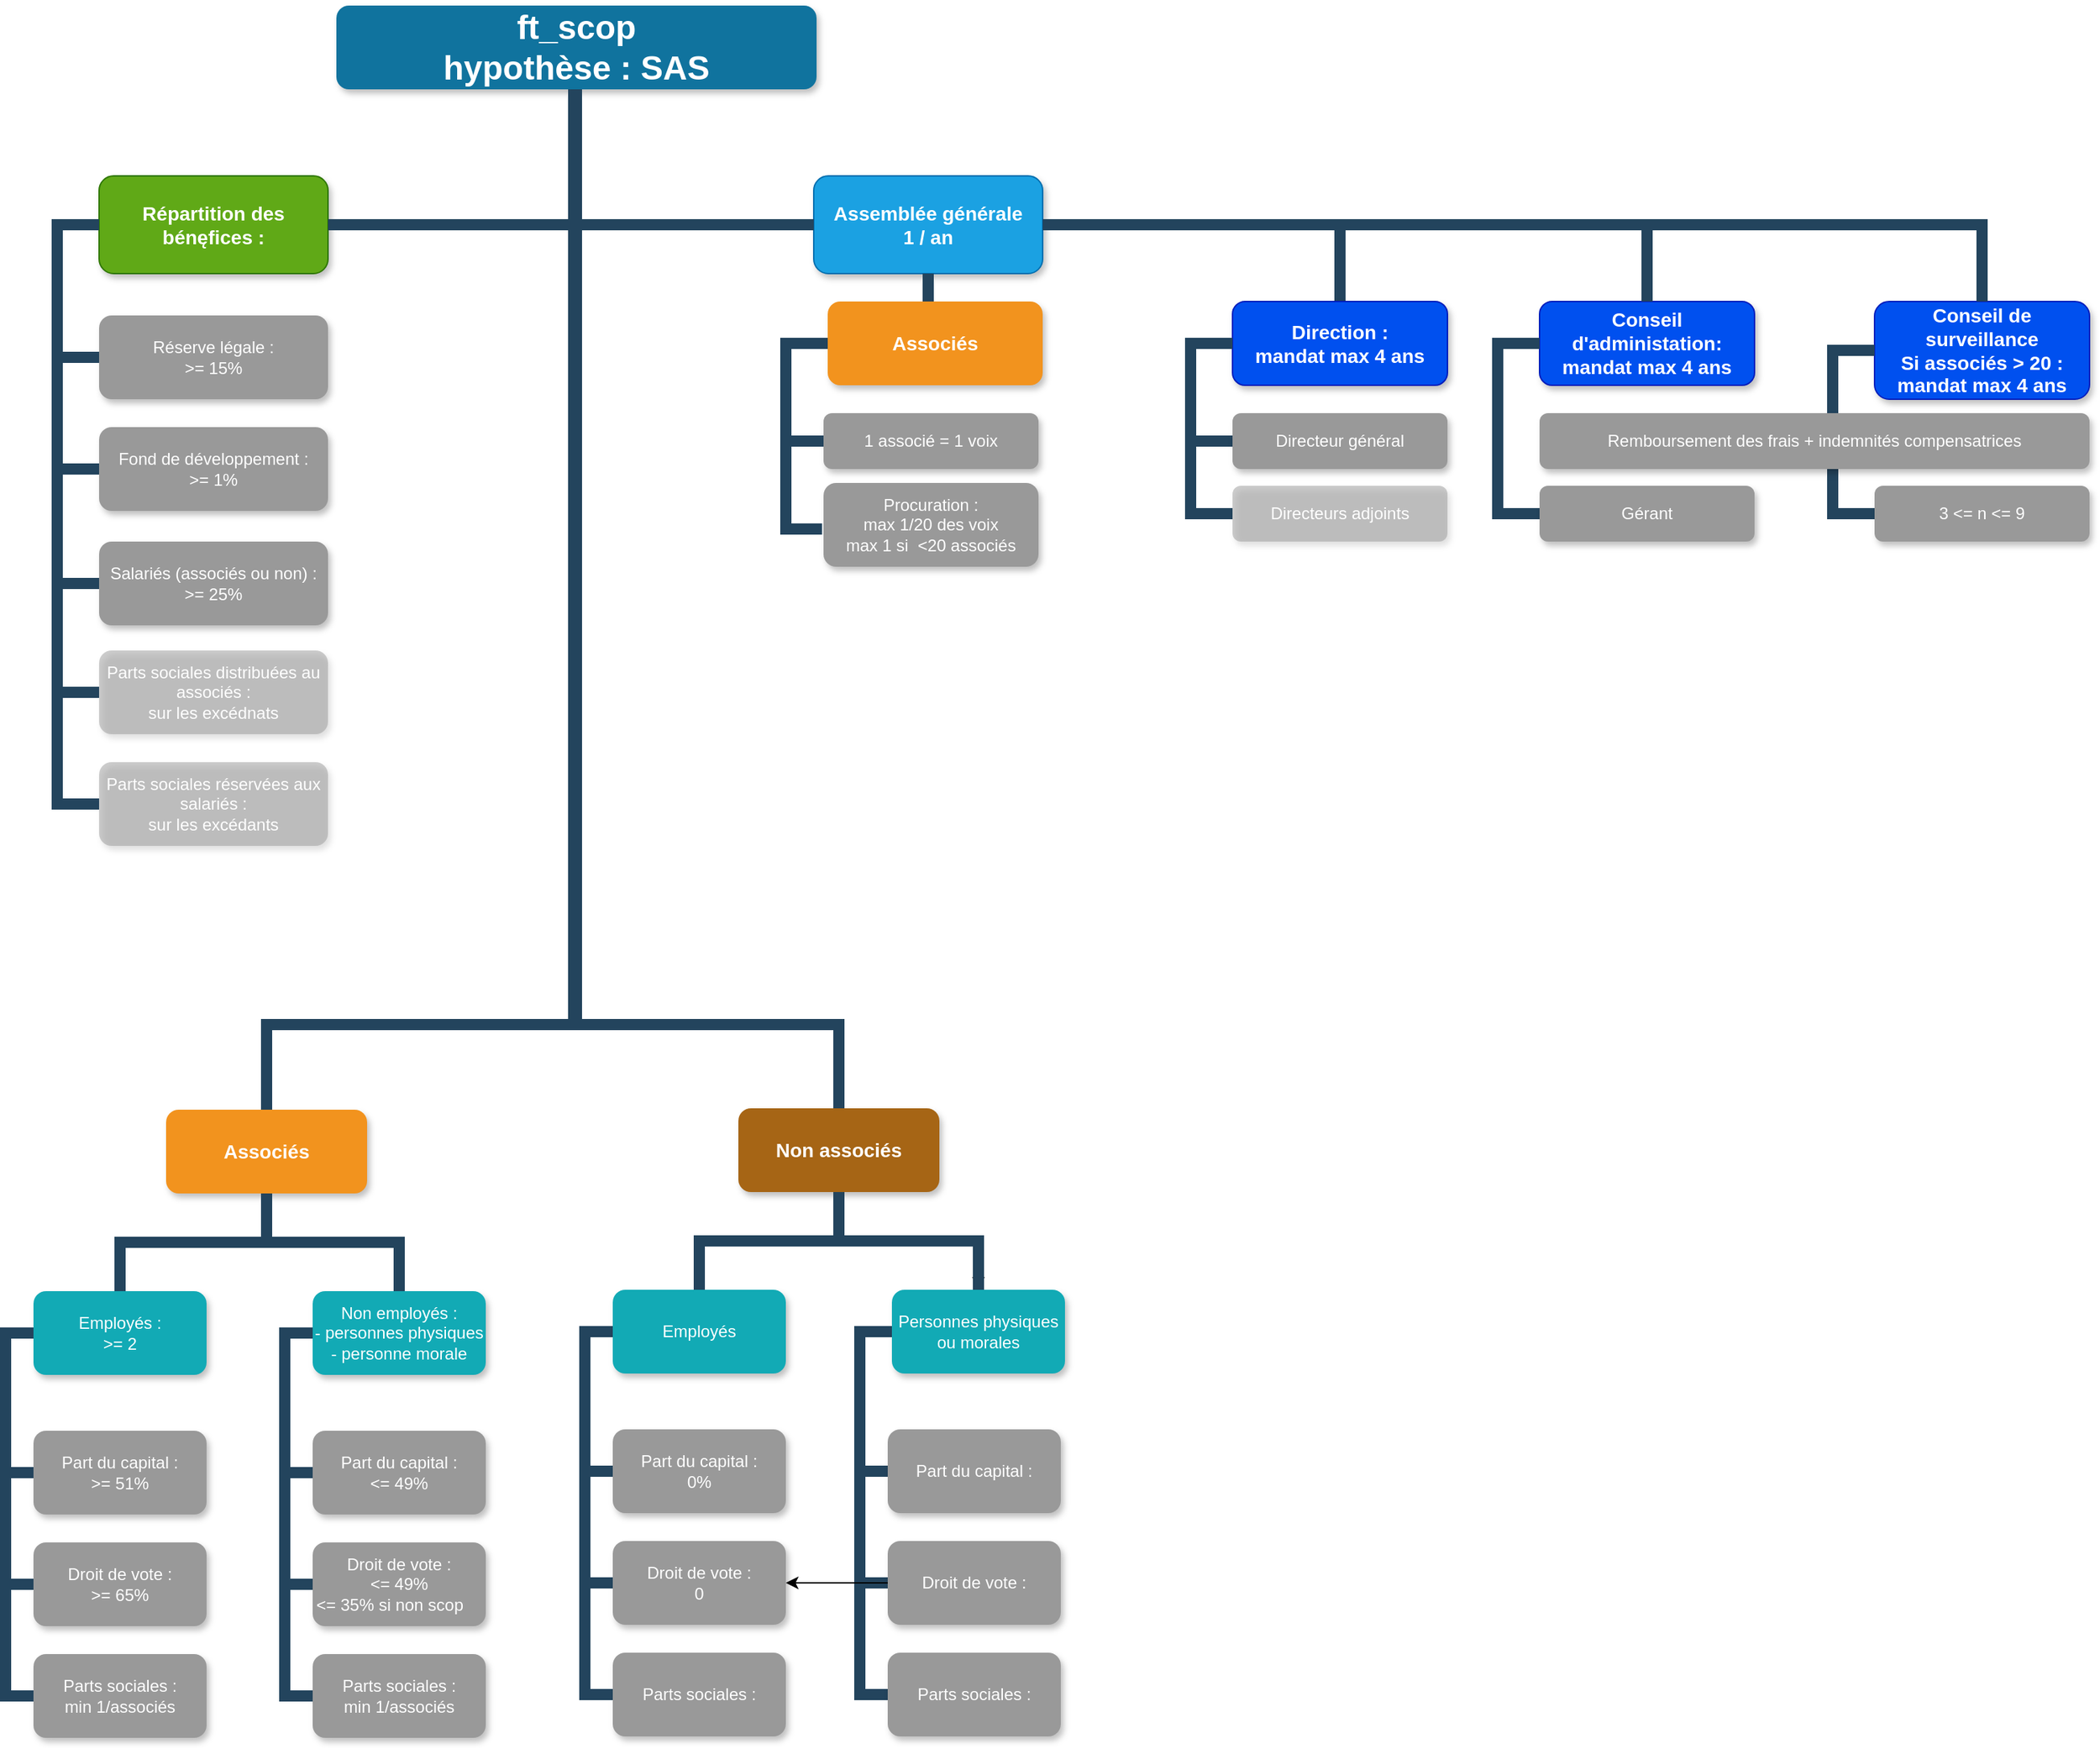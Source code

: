 <mxfile version="21.4.0" type="device">
  <diagram name="Page-1" id="64c3da0e-402f-94eb-ee01-a36477274f13">
    <mxGraphModel dx="1462" dy="1586" grid="1" gridSize="10" guides="1" tooltips="1" connect="1" arrows="1" fold="1" page="1" pageScale="1" pageWidth="1169" pageHeight="826" background="none" math="0" shadow="0">
      <root>
        <mxCell id="0" />
        <mxCell id="1" parent="0" />
        <mxCell id="2" value="ft_scop&#xa;hypothèse : SAS" style="whiteSpace=wrap;rounded=1;shadow=1;fillColor=#10739E;strokeColor=none;fontColor=#FFFFFF;fontStyle=1;fontSize=24" parent="1" vertex="1">
          <mxGeometry x="997" y="-730" width="344" height="60" as="geometry" />
        </mxCell>
        <mxCell id="3" value="Associés" style="whiteSpace=wrap;rounded=1;fillColor=#F2931E;strokeColor=none;shadow=1;fontColor=#FFFFFF;fontStyle=1;fontSize=14" parent="1" vertex="1">
          <mxGeometry x="875" y="61.0" width="144" height="60" as="geometry" />
        </mxCell>
        <mxCell id="eSms9qF7fdGtt_-0Qu-M-239" value="" style="edgeStyle=orthogonalEdgeStyle;rounded=0;orthogonalLoop=1;jettySize=auto;html=1;" edge="1" parent="1" source="4" target="44">
          <mxGeometry relative="1" as="geometry" />
        </mxCell>
        <mxCell id="4" value="Non associés" style="whiteSpace=wrap;rounded=1;fillColor=#A66515;strokeColor=none;shadow=1;fontColor=#FFFFFF;fontStyle=1;fontSize=14" parent="1" vertex="1">
          <mxGeometry x="1285" y="60.0" width="144" height="60" as="geometry" />
        </mxCell>
        <mxCell id="10" value="Employés :&#xa;&gt;= 2" style="whiteSpace=wrap;rounded=1;fillColor=#12AAB5;strokeColor=none;shadow=1;fontColor=#FFFFFF;" parent="1" vertex="1">
          <mxGeometry x="780" y="191.0" width="124" height="60" as="geometry" />
        </mxCell>
        <mxCell id="12" value="Non employés :&#xa;- personnes physiques&#xa;- personne morale" style="whiteSpace=wrap;rounded=1;fillColor=#12AAB5;strokeColor=none;shadow=1;fontColor=#FFFFFF;" parent="1" vertex="1">
          <mxGeometry x="980" y="191.0" width="124" height="60" as="geometry" />
        </mxCell>
        <mxCell id="23" value="Part du capital :&#xa;&gt;= 51%" style="whiteSpace=wrap;rounded=1;fillColor=#999999;strokeColor=none;shadow=1;fontColor=#FFFFFF;fontStyle=0" parent="1" vertex="1">
          <mxGeometry x="780" y="291.0" width="124" height="60" as="geometry" />
        </mxCell>
        <mxCell id="24" value="Droit de vote :&#xa;&gt;= 65%" style="whiteSpace=wrap;rounded=1;fillColor=#999999;strokeColor=none;shadow=1;fontColor=#FFFFFF;fontStyle=0" parent="1" vertex="1">
          <mxGeometry x="780.0" y="371.0" width="124" height="60" as="geometry" />
        </mxCell>
        <mxCell id="25" value="Parts sociales :&#xa;min 1/associés" style="whiteSpace=wrap;rounded=1;fillColor=#999999;strokeColor=none;shadow=1;fontColor=#FFFFFF;fontStyle=0" parent="1" vertex="1">
          <mxGeometry x="780" y="451.0" width="124" height="60" as="geometry" />
        </mxCell>
        <mxCell id="38" value="Part du capital :&#xa;&lt;= 49%" style="whiteSpace=wrap;rounded=1;fillColor=#999999;strokeColor=none;shadow=1;fontColor=#FFFFFF;fontStyle=0" parent="1" vertex="1">
          <mxGeometry x="980.0" y="291.0" width="124" height="60" as="geometry" />
        </mxCell>
        <mxCell id="39" value="Droit de vote :&#xa;&lt;= 49%&#xa;&lt;= 35% si non scop    " style="whiteSpace=wrap;rounded=1;fillColor=#999999;strokeColor=none;shadow=1;fontColor=#FFFFFF;fontStyle=0" parent="1" vertex="1">
          <mxGeometry x="980.0" y="371.0" width="124" height="60" as="geometry" />
        </mxCell>
        <mxCell id="40" value="Parts sociales :&#xa;min 1/associés" style="whiteSpace=wrap;rounded=1;fillColor=#999999;strokeColor=none;shadow=1;fontColor=#FFFFFF;fontStyle=0" parent="1" vertex="1">
          <mxGeometry x="980.0" y="451.0" width="124" height="60" as="geometry" />
        </mxCell>
        <mxCell id="43" value="Employés" style="whiteSpace=wrap;rounded=1;fillColor=#12AAB5;strokeColor=none;shadow=1;fontColor=#FFFFFF;" parent="1" vertex="1">
          <mxGeometry x="1195.0" y="190.0" width="124" height="60" as="geometry" />
        </mxCell>
        <mxCell id="44" value="Personnes physiques ou morales" style="whiteSpace=wrap;rounded=1;fillColor=#12AAB5;strokeColor=none;shadow=1;fontColor=#FFFFFF;" parent="1" vertex="1">
          <mxGeometry x="1395.0" y="190.0" width="124" height="60" as="geometry" />
        </mxCell>
        <mxCell id="45" value="Part du capital :&#xa;0%" style="whiteSpace=wrap;rounded=1;fillColor=#999999;strokeColor=none;shadow=1;fontColor=#FFFFFF;fontStyle=0" parent="1" vertex="1">
          <mxGeometry x="1195.0" y="290.0" width="124" height="60" as="geometry" />
        </mxCell>
        <mxCell id="46" value="Droit de vote :&#xa;0" style="whiteSpace=wrap;rounded=1;fillColor=#999999;strokeColor=none;shadow=1;fontColor=#FFFFFF;fontStyle=0" parent="1" vertex="1">
          <mxGeometry x="1195" y="370.0" width="124" height="60" as="geometry" />
        </mxCell>
        <mxCell id="47" value="Parts sociales :" style="whiteSpace=wrap;rounded=1;fillColor=#999999;strokeColor=none;shadow=1;fontColor=#FFFFFF;fontStyle=0" parent="1" vertex="1">
          <mxGeometry x="1195.0" y="450.0" width="124" height="60" as="geometry" />
        </mxCell>
        <mxCell id="103" value="" style="edgeStyle=elbowEdgeStyle;elbow=vertical;rounded=0;fontColor=#000000;endArrow=none;endFill=0;strokeWidth=8;strokeColor=#23445D;" parent="1" source="3" target="10" edge="1">
          <mxGeometry width="100" height="100" relative="1" as="geometry">
            <mxPoint x="735" y="181" as="sourcePoint" />
            <mxPoint x="835" y="81" as="targetPoint" />
          </mxGeometry>
        </mxCell>
        <mxCell id="104" value="" style="edgeStyle=elbowEdgeStyle;elbow=vertical;rounded=0;fontColor=#000000;endArrow=none;endFill=0;strokeWidth=8;strokeColor=#23445D;" parent="1" source="3" target="12" edge="1">
          <mxGeometry width="100" height="100" relative="1" as="geometry">
            <mxPoint x="1075" y="181" as="sourcePoint" />
            <mxPoint x="1175" y="81" as="targetPoint" />
          </mxGeometry>
        </mxCell>
        <mxCell id="105" value="" style="edgeStyle=elbowEdgeStyle;elbow=horizontal;rounded=0;fontColor=#000000;endArrow=none;endFill=0;strokeWidth=8;strokeColor=#23445D;" parent="1" source="10" target="23" edge="1">
          <mxGeometry width="100" height="100" relative="1" as="geometry">
            <mxPoint x="720" y="371" as="sourcePoint" />
            <mxPoint x="820" y="271" as="targetPoint" />
            <Array as="points">
              <mxPoint x="760" y="271" />
            </Array>
          </mxGeometry>
        </mxCell>
        <mxCell id="106" value="" style="edgeStyle=elbowEdgeStyle;elbow=horizontal;rounded=0;fontColor=#000000;endArrow=none;endFill=0;strokeWidth=8;strokeColor=#23445D;" parent="1" source="10" target="24" edge="1">
          <mxGeometry width="100" height="100" relative="1" as="geometry">
            <mxPoint x="790" y="231" as="sourcePoint" />
            <mxPoint x="790" y="331" as="targetPoint" />
            <Array as="points">
              <mxPoint x="760" y="291" />
            </Array>
          </mxGeometry>
        </mxCell>
        <mxCell id="110" value="" style="edgeStyle=elbowEdgeStyle;elbow=horizontal;rounded=0;fontColor=#000000;endArrow=none;endFill=0;strokeWidth=8;strokeColor=#23445D;" parent="1" source="10" target="25" edge="1">
          <mxGeometry width="100" height="100" relative="1" as="geometry">
            <mxPoint x="820" y="261" as="sourcePoint" />
            <mxPoint x="820" y="361" as="targetPoint" />
            <Array as="points">
              <mxPoint x="760" y="321" />
            </Array>
          </mxGeometry>
        </mxCell>
        <mxCell id="111" value="" style="edgeStyle=elbowEdgeStyle;elbow=horizontal;rounded=0;fontColor=#000000;endArrow=none;endFill=0;strokeWidth=8;strokeColor=#23445D;" parent="1" target="38" edge="1">
          <mxGeometry width="100" height="100" relative="1" as="geometry">
            <mxPoint x="970" y="221.0" as="sourcePoint" />
            <mxPoint x="970" y="321.0" as="targetPoint" />
            <Array as="points">
              <mxPoint x="960" y="271" />
            </Array>
          </mxGeometry>
        </mxCell>
        <mxCell id="112" value="" style="edgeStyle=elbowEdgeStyle;elbow=horizontal;rounded=0;fontColor=#000000;endArrow=none;endFill=0;strokeWidth=8;strokeColor=#23445D;" parent="1" source="12" target="39" edge="1">
          <mxGeometry width="100" height="100" relative="1" as="geometry">
            <mxPoint x="970" y="221.0" as="sourcePoint" />
            <mxPoint x="970" y="401.0" as="targetPoint" />
            <Array as="points">
              <mxPoint x="960" y="311" />
            </Array>
          </mxGeometry>
        </mxCell>
        <mxCell id="115" value="" style="edgeStyle=elbowEdgeStyle;elbow=horizontal;rounded=0;fontColor=#000000;endArrow=none;endFill=0;strokeWidth=8;strokeColor=#23445D;" parent="1" source="12" target="40" edge="1">
          <mxGeometry width="100" height="100" relative="1" as="geometry">
            <mxPoint x="970" y="221.0" as="sourcePoint" />
            <mxPoint x="970" y="481.0" as="targetPoint" />
            <Array as="points">
              <mxPoint x="960" y="351" />
            </Array>
          </mxGeometry>
        </mxCell>
        <mxCell id="116" value="" style="edgeStyle=elbowEdgeStyle;elbow=vertical;rounded=0;fontColor=#000000;endArrow=none;endFill=0;strokeWidth=8;strokeColor=#23445D;" parent="1" source="4" target="43" edge="1">
          <mxGeometry width="100" height="100" relative="1" as="geometry">
            <mxPoint x="995" y="130.0" as="sourcePoint" />
            <mxPoint x="895" y="200" as="targetPoint" />
          </mxGeometry>
        </mxCell>
        <mxCell id="117" value="" style="edgeStyle=elbowEdgeStyle;elbow=vertical;rounded=0;fontColor=#000000;endArrow=none;endFill=0;strokeWidth=8;strokeColor=#23445D;" parent="1" source="4" target="44" edge="1">
          <mxGeometry width="100" height="100" relative="1" as="geometry">
            <mxPoint x="995" y="130.0" as="sourcePoint" />
            <mxPoint x="1095" y="200" as="targetPoint" />
          </mxGeometry>
        </mxCell>
        <mxCell id="118" value="" style="edgeStyle=elbowEdgeStyle;elbow=horizontal;rounded=0;fontColor=#000000;endArrow=none;endFill=0;strokeWidth=8;strokeColor=#23445D;" parent="1" source="43" target="45" edge="1">
          <mxGeometry width="100" height="100" relative="1" as="geometry">
            <mxPoint x="1175" y="220.0" as="sourcePoint" />
            <mxPoint x="1185.0" y="320" as="targetPoint" />
            <Array as="points">
              <mxPoint x="1175" y="270" />
            </Array>
          </mxGeometry>
        </mxCell>
        <mxCell id="119" value="" style="edgeStyle=elbowEdgeStyle;elbow=horizontal;rounded=0;fontColor=#000000;endArrow=none;endFill=0;strokeWidth=8;strokeColor=#23445D;" parent="1" source="43" target="46" edge="1">
          <mxGeometry width="100" height="100" relative="1" as="geometry">
            <mxPoint x="1185" y="220" as="sourcePoint" />
            <mxPoint x="1185.0" y="400" as="targetPoint" />
            <Array as="points">
              <mxPoint x="1175" y="310" />
            </Array>
          </mxGeometry>
        </mxCell>
        <mxCell id="122" value="" style="edgeStyle=elbowEdgeStyle;elbow=horizontal;rounded=0;fontColor=#000000;endArrow=none;endFill=0;strokeWidth=8;strokeColor=#23445D;" parent="1" source="43" target="47" edge="1">
          <mxGeometry width="100" height="100" relative="1" as="geometry">
            <mxPoint x="1185" y="220" as="sourcePoint" />
            <mxPoint x="1185.0" y="480" as="targetPoint" />
            <Array as="points">
              <mxPoint x="1175" y="360" />
            </Array>
          </mxGeometry>
        </mxCell>
        <mxCell id="123" value="" style="edgeStyle=elbowEdgeStyle;elbow=horizontal;rounded=0;fontColor=#000000;endArrow=none;endFill=0;strokeWidth=8;strokeColor=#23445D;entryX=0;entryY=0.5;entryDx=0;entryDy=0;" parent="1" source="44" target="eSms9qF7fdGtt_-0Qu-M-241" edge="1">
          <mxGeometry width="100" height="100" relative="1" as="geometry">
            <mxPoint x="1365" y="220.0" as="sourcePoint" />
            <mxPoint x="1402" y="320" as="targetPoint" />
            <Array as="points">
              <mxPoint x="1372" y="270" />
            </Array>
          </mxGeometry>
        </mxCell>
        <mxCell id="124" value="" style="edgeStyle=elbowEdgeStyle;elbow=horizontal;rounded=0;fontColor=#000000;endArrow=none;endFill=0;strokeWidth=8;strokeColor=#23445D;entryX=0;entryY=0.5;entryDx=0;entryDy=0;" parent="1" source="44" target="eSms9qF7fdGtt_-0Qu-M-242" edge="1">
          <mxGeometry width="100" height="100" relative="1" as="geometry">
            <mxPoint x="1375" y="220" as="sourcePoint" />
            <mxPoint x="1395.0" y="400" as="targetPoint" />
            <Array as="points">
              <mxPoint x="1372" y="310" />
            </Array>
          </mxGeometry>
        </mxCell>
        <mxCell id="127" value="" style="edgeStyle=elbowEdgeStyle;elbow=horizontal;rounded=0;fontColor=#000000;endArrow=none;endFill=0;strokeWidth=8;strokeColor=#23445D;exitX=0;exitY=0.5;exitDx=0;exitDy=0;entryX=0;entryY=0.5;entryDx=0;entryDy=0;" parent="1" source="44" target="eSms9qF7fdGtt_-0Qu-M-243" edge="1">
          <mxGeometry width="100" height="100" relative="1" as="geometry">
            <mxPoint x="1362.0" y="220.0" as="sourcePoint" />
            <mxPoint x="1412" y="440" as="targetPoint" />
            <Array as="points">
              <mxPoint x="1372" y="350" />
            </Array>
          </mxGeometry>
        </mxCell>
        <mxCell id="229" value="" style="edgeStyle=elbowEdgeStyle;elbow=vertical;rounded=0;fontColor=#000000;endArrow=none;endFill=0;strokeWidth=8;strokeColor=#23445D;" parent="1" source="2" target="3" edge="1">
          <mxGeometry width="100" height="100" relative="1" as="geometry">
            <mxPoint x="727" y="140" as="sourcePoint" />
            <mxPoint x="827" y="40" as="targetPoint" />
            <Array as="points">
              <mxPoint x="1167" />
              <mxPoint x="807" y="120" />
            </Array>
          </mxGeometry>
        </mxCell>
        <mxCell id="eSms9qF7fdGtt_-0Qu-M-240" value="" style="edgeStyle=elbowEdgeStyle;elbow=vertical;rounded=0;fontColor=#000000;endArrow=none;endFill=0;strokeWidth=8;strokeColor=#23445D;exitX=0.5;exitY=0;exitDx=0;exitDy=0;entryX=0.5;entryY=1;entryDx=0;entryDy=0;" edge="1" parent="1" source="4" target="2">
          <mxGeometry width="100" height="100" relative="1" as="geometry">
            <mxPoint x="797" y="240" as="sourcePoint" />
            <mxPoint x="897" y="310" as="targetPoint" />
            <Array as="points">
              <mxPoint x="1267" />
            </Array>
          </mxGeometry>
        </mxCell>
        <mxCell id="eSms9qF7fdGtt_-0Qu-M-241" value="Part du capital :" style="whiteSpace=wrap;rounded=1;fillColor=#999999;strokeColor=none;shadow=1;fontColor=#FFFFFF;fontStyle=0" vertex="1" parent="1">
          <mxGeometry x="1392.0" y="290.0" width="124" height="60" as="geometry" />
        </mxCell>
        <mxCell id="eSms9qF7fdGtt_-0Qu-M-244" value="" style="edgeStyle=orthogonalEdgeStyle;rounded=0;orthogonalLoop=1;jettySize=auto;html=1;" edge="1" parent="1" source="eSms9qF7fdGtt_-0Qu-M-242" target="46">
          <mxGeometry relative="1" as="geometry" />
        </mxCell>
        <mxCell id="eSms9qF7fdGtt_-0Qu-M-242" value="Droit de vote :" style="whiteSpace=wrap;rounded=1;fillColor=#999999;strokeColor=none;shadow=1;fontColor=#FFFFFF;fontStyle=0" vertex="1" parent="1">
          <mxGeometry x="1392" y="370.0" width="124" height="60" as="geometry" />
        </mxCell>
        <mxCell id="eSms9qF7fdGtt_-0Qu-M-243" value="Parts sociales :" style="whiteSpace=wrap;rounded=1;fillColor=#999999;strokeColor=none;shadow=1;fontColor=#FFFFFF;fontStyle=0" vertex="1" parent="1">
          <mxGeometry x="1392.0" y="450.0" width="124" height="60" as="geometry" />
        </mxCell>
        <mxCell id="eSms9qF7fdGtt_-0Qu-M-247" value="Assemblée générale&#xa;1 / an" style="whiteSpace=wrap;rounded=1;fillColor=#1ba1e2;strokeColor=#006EAF;shadow=1;fontColor=#ffffff;fontStyle=1;fontSize=14" vertex="1" parent="1">
          <mxGeometry x="1339" y="-608" width="164" height="70" as="geometry" />
        </mxCell>
        <mxCell id="eSms9qF7fdGtt_-0Qu-M-272" value="" style="edgeStyle=elbowEdgeStyle;elbow=vertical;rounded=0;fontColor=#000000;endArrow=none;endFill=0;strokeWidth=8;strokeColor=#23445D;entryX=0;entryY=0.5;entryDx=0;entryDy=0;exitX=0.5;exitY=1;exitDx=0;exitDy=0;" edge="1" parent="1" source="2" target="eSms9qF7fdGtt_-0Qu-M-247">
          <mxGeometry width="100" height="100" relative="1" as="geometry">
            <mxPoint x="647" y="100" as="sourcePoint" />
            <mxPoint x="2277" y="180" as="targetPoint" />
            <Array as="points">
              <mxPoint x="1270" y="-573" />
              <mxPoint x="1257" y="-500" />
            </Array>
          </mxGeometry>
        </mxCell>
        <mxCell id="eSms9qF7fdGtt_-0Qu-M-273" value="" style="edgeStyle=elbowEdgeStyle;elbow=vertical;rounded=0;fontColor=#000000;endArrow=none;endFill=0;strokeWidth=8;strokeColor=#23445D;entryX=0.5;entryY=0;entryDx=0;entryDy=0;exitX=0.5;exitY=1;exitDx=0;exitDy=0;" edge="1" parent="1" source="eSms9qF7fdGtt_-0Qu-M-247" target="eSms9qF7fdGtt_-0Qu-M-275">
          <mxGeometry width="100" height="100" relative="1" as="geometry">
            <mxPoint x="1399" y="-528" as="sourcePoint" />
            <mxPoint x="1379" y="-428.0" as="targetPoint" />
            <Array as="points">
              <mxPoint x="1349" y="-508" />
              <mxPoint x="1309" y="-508" />
              <mxPoint x="1339" y="-448" />
            </Array>
          </mxGeometry>
        </mxCell>
        <mxCell id="eSms9qF7fdGtt_-0Qu-M-275" value="Associés" style="whiteSpace=wrap;rounded=1;fillColor=#F2931E;strokeColor=none;shadow=1;fontColor=#FFFFFF;fontStyle=1;fontSize=14" vertex="1" parent="1">
          <mxGeometry x="1349" y="-518" width="154" height="60" as="geometry" />
        </mxCell>
        <mxCell id="eSms9qF7fdGtt_-0Qu-M-276" value="1 associé = 1 voix" style="whiteSpace=wrap;rounded=1;fillColor=#999999;strokeColor=none;shadow=1;fontColor=#FFFFFF;fontStyle=0" vertex="1" parent="1">
          <mxGeometry x="1346" y="-438" width="154" height="40" as="geometry" />
        </mxCell>
        <mxCell id="eSms9qF7fdGtt_-0Qu-M-277" value="" style="edgeStyle=elbowEdgeStyle;elbow=vertical;rounded=0;fontColor=#000000;endArrow=none;endFill=0;strokeWidth=8;strokeColor=#23445D;entryX=0;entryY=0.5;entryDx=0;entryDy=0;exitX=0;exitY=0.5;exitDx=0;exitDy=0;" edge="1" parent="1" source="eSms9qF7fdGtt_-0Qu-M-275" target="eSms9qF7fdGtt_-0Qu-M-276">
          <mxGeometry width="100" height="100" relative="1" as="geometry">
            <mxPoint x="1324" y="-528" as="sourcePoint" />
            <mxPoint x="1359" y="-458" as="targetPoint" />
            <Array as="points">
              <mxPoint x="1319" y="-468" />
              <mxPoint x="1299" y="-458" />
              <mxPoint x="1389" y="-418" />
            </Array>
          </mxGeometry>
        </mxCell>
        <mxCell id="eSms9qF7fdGtt_-0Qu-M-278" value="Procuration :&#xa;max 1/20 des voix&#xa;max 1 si  &lt;20 associés" style="whiteSpace=wrap;rounded=1;fillColor=#999999;strokeColor=none;shadow=1;fontColor=#FFFFFF;fontStyle=0" vertex="1" parent="1">
          <mxGeometry x="1346" y="-388" width="154" height="60" as="geometry" />
        </mxCell>
        <mxCell id="eSms9qF7fdGtt_-0Qu-M-279" value="" style="edgeStyle=elbowEdgeStyle;elbow=vertical;rounded=0;fontColor=#000000;endArrow=none;endFill=0;strokeWidth=8;strokeColor=#23445D;entryX=-0.007;entryY=0.55;entryDx=0;entryDy=0;exitX=0;exitY=0.5;exitDx=0;exitDy=0;entryPerimeter=0;" edge="1" parent="1" source="eSms9qF7fdGtt_-0Qu-M-275" target="eSms9qF7fdGtt_-0Qu-M-278">
          <mxGeometry width="100" height="100" relative="1" as="geometry">
            <mxPoint x="1394" y="-448" as="sourcePoint" />
            <mxPoint x="1419" y="-408" as="targetPoint" />
            <Array as="points">
              <mxPoint x="1319" y="-458" />
              <mxPoint x="1299" y="-448" />
              <mxPoint x="1279" y="-408" />
              <mxPoint x="1419" y="-355" />
            </Array>
          </mxGeometry>
        </mxCell>
        <mxCell id="eSms9qF7fdGtt_-0Qu-M-282" value="" style="edgeStyle=elbowEdgeStyle;elbow=vertical;rounded=0;fontColor=#000000;endArrow=none;endFill=0;strokeWidth=8;strokeColor=#23445D;entryX=1;entryY=0.5;entryDx=0;entryDy=0;exitX=0.5;exitY=0;exitDx=0;exitDy=0;" edge="1" parent="1" source="eSms9qF7fdGtt_-0Qu-M-283" target="eSms9qF7fdGtt_-0Qu-M-247">
          <mxGeometry width="100" height="100" relative="1" as="geometry">
            <mxPoint x="1609" y="-518" as="sourcePoint" />
            <mxPoint x="1349" y="-563" as="targetPoint" />
            <Array as="points">
              <mxPoint x="1609" y="-573" />
              <mxPoint x="1559" y="-573" />
              <mxPoint x="1269" y="-528" />
            </Array>
          </mxGeometry>
        </mxCell>
        <mxCell id="eSms9qF7fdGtt_-0Qu-M-283" value="Direction :&#xa;mandat max 4 ans" style="whiteSpace=wrap;rounded=1;fillColor=#0050ef;strokeColor=#001DBC;shadow=1;fontColor=#ffffff;fontStyle=1;fontSize=14" vertex="1" parent="1">
          <mxGeometry x="1639" y="-518" width="154" height="60" as="geometry" />
        </mxCell>
        <mxCell id="eSms9qF7fdGtt_-0Qu-M-284" value="" style="edgeStyle=elbowEdgeStyle;elbow=vertical;rounded=0;fontColor=#000000;endArrow=none;endFill=0;strokeWidth=8;strokeColor=#23445D;exitX=0;exitY=0.5;exitDx=0;exitDy=0;entryX=0;entryY=0.5;entryDx=0;entryDy=0;" edge="1" parent="1" source="eSms9qF7fdGtt_-0Qu-M-283" target="eSms9qF7fdGtt_-0Qu-M-285">
          <mxGeometry width="100" height="100" relative="1" as="geometry">
            <mxPoint x="1583" y="-484.5" as="sourcePoint" />
            <mxPoint x="1579" y="-351" as="targetPoint" />
            <Array as="points">
              <mxPoint x="1609" y="-488" />
              <mxPoint x="1533" y="-444.5" />
              <mxPoint x="1513" y="-404.5" />
              <mxPoint x="1653" y="-351.5" />
            </Array>
          </mxGeometry>
        </mxCell>
        <mxCell id="eSms9qF7fdGtt_-0Qu-M-285" value="Directeur général" style="whiteSpace=wrap;rounded=1;fillColor=#999999;strokeColor=none;shadow=1;fontColor=#FFFFFF;fontStyle=0" vertex="1" parent="1">
          <mxGeometry x="1639" y="-438" width="154" height="40" as="geometry" />
        </mxCell>
        <mxCell id="eSms9qF7fdGtt_-0Qu-M-286" value="Conseil d&#39;administation:&#xa;mandat max 4 ans" style="whiteSpace=wrap;rounded=1;fillColor=#0050ef;strokeColor=#001DBC;shadow=1;fontColor=#ffffff;fontStyle=1;fontSize=14" vertex="1" parent="1">
          <mxGeometry x="1859" y="-518" width="154" height="60" as="geometry" />
        </mxCell>
        <mxCell id="eSms9qF7fdGtt_-0Qu-M-287" value="" style="edgeStyle=elbowEdgeStyle;elbow=vertical;rounded=0;fontColor=#000000;endArrow=none;endFill=0;strokeWidth=8;strokeColor=#23445D;exitX=0;exitY=0.5;exitDx=0;exitDy=0;entryX=0;entryY=0.5;entryDx=0;entryDy=0;" edge="1" parent="1" source="eSms9qF7fdGtt_-0Qu-M-286" target="eSms9qF7fdGtt_-0Qu-M-288">
          <mxGeometry width="100" height="100" relative="1" as="geometry">
            <mxPoint x="1803" y="-484.5" as="sourcePoint" />
            <mxPoint x="1799" y="-351" as="targetPoint" />
            <Array as="points">
              <mxPoint x="1829" y="-488" />
              <mxPoint x="1753" y="-444.5" />
              <mxPoint x="1733" y="-404.5" />
              <mxPoint x="1873" y="-351.5" />
            </Array>
          </mxGeometry>
        </mxCell>
        <mxCell id="eSms9qF7fdGtt_-0Qu-M-288" value="Gérant" style="whiteSpace=wrap;rounded=1;fillColor=#999999;strokeColor=none;shadow=1;fontColor=#FFFFFF;fontStyle=0" vertex="1" parent="1">
          <mxGeometry x="1859" y="-386" width="154" height="40" as="geometry" />
        </mxCell>
        <mxCell id="eSms9qF7fdGtt_-0Qu-M-289" value="" style="edgeStyle=elbowEdgeStyle;elbow=vertical;rounded=0;fontColor=#000000;endArrow=none;endFill=0;strokeWidth=8;strokeColor=#23445D;exitX=0.5;exitY=0;exitDx=0;exitDy=0;entryX=1;entryY=0.5;entryDx=0;entryDy=0;" edge="1" parent="1" source="eSms9qF7fdGtt_-0Qu-M-286" target="eSms9qF7fdGtt_-0Qu-M-247">
          <mxGeometry width="100" height="100" relative="1" as="geometry">
            <mxPoint x="1754" y="-518" as="sourcePoint" />
            <mxPoint x="1529" y="-578" as="targetPoint" />
            <Array as="points">
              <mxPoint x="1649" y="-573" />
              <mxPoint x="1599" y="-573" />
              <mxPoint x="1309" y="-528" />
            </Array>
          </mxGeometry>
        </mxCell>
        <mxCell id="eSms9qF7fdGtt_-0Qu-M-290" value="Conseil de surveillance&#xa;Si associés &gt; 20 :&#xa;mandat max 4 ans" style="whiteSpace=wrap;rounded=1;fillColor=#0050ef;strokeColor=#001DBC;shadow=1;fontColor=#ffffff;fontStyle=1;fontSize=14" vertex="1" parent="1">
          <mxGeometry x="2099" y="-518" width="154" height="70" as="geometry" />
        </mxCell>
        <mxCell id="eSms9qF7fdGtt_-0Qu-M-291" value="" style="edgeStyle=elbowEdgeStyle;elbow=vertical;rounded=0;fontColor=#000000;endArrow=none;endFill=0;strokeWidth=8;strokeColor=#23445D;exitX=0;exitY=0.5;exitDx=0;exitDy=0;entryX=0;entryY=0.5;entryDx=0;entryDy=0;" edge="1" parent="1" source="eSms9qF7fdGtt_-0Qu-M-290" target="eSms9qF7fdGtt_-0Qu-M-292">
          <mxGeometry width="100" height="100" relative="1" as="geometry">
            <mxPoint x="2043" y="-484.5" as="sourcePoint" />
            <mxPoint x="2039" y="-351" as="targetPoint" />
            <Array as="points">
              <mxPoint x="2069" y="-488" />
              <mxPoint x="1993" y="-444.5" />
              <mxPoint x="1973" y="-404.5" />
              <mxPoint x="2113" y="-351.5" />
            </Array>
          </mxGeometry>
        </mxCell>
        <mxCell id="eSms9qF7fdGtt_-0Qu-M-292" value="3 &lt;= n &lt;= 9" style="whiteSpace=wrap;rounded=1;fillColor=#999999;strokeColor=none;shadow=1;fontColor=#FFFFFF;fontStyle=0" vertex="1" parent="1">
          <mxGeometry x="2099" y="-386" width="154" height="40" as="geometry" />
        </mxCell>
        <mxCell id="eSms9qF7fdGtt_-0Qu-M-293" value="" style="edgeStyle=elbowEdgeStyle;elbow=vertical;rounded=0;fontColor=#000000;endArrow=none;endFill=0;strokeWidth=8;strokeColor=#23445D;exitX=0.5;exitY=0;exitDx=0;exitDy=0;entryX=1;entryY=0.5;entryDx=0;entryDy=0;" edge="1" parent="1" source="eSms9qF7fdGtt_-0Qu-M-290" target="eSms9qF7fdGtt_-0Qu-M-247">
          <mxGeometry width="100" height="100" relative="1" as="geometry">
            <mxPoint x="1954" y="-518" as="sourcePoint" />
            <mxPoint x="1519" y="-573" as="targetPoint" />
            <Array as="points">
              <mxPoint x="1669" y="-573" />
              <mxPoint x="1619" y="-573" />
              <mxPoint x="1329" y="-528" />
            </Array>
          </mxGeometry>
        </mxCell>
        <mxCell id="eSms9qF7fdGtt_-0Qu-M-294" value="Remboursement des frais + indemnités compensatrices" style="whiteSpace=wrap;rounded=1;fillColor=#999999;strokeColor=none;shadow=1;fontColor=#FFFFFF;fontStyle=0" vertex="1" parent="1">
          <mxGeometry x="1859" y="-438" width="394" height="40" as="geometry" />
        </mxCell>
        <mxCell id="eSms9qF7fdGtt_-0Qu-M-295" value="Directeurs adjoints" style="whiteSpace=wrap;rounded=1;fillColor=#999999;strokeColor=none;shadow=1;fontColor=#FFFFFF;fontStyle=0;opacity=50;" vertex="1" parent="1">
          <mxGeometry x="1639" y="-386" width="154" height="40" as="geometry" />
        </mxCell>
        <mxCell id="eSms9qF7fdGtt_-0Qu-M-296" value="" style="edgeStyle=elbowEdgeStyle;elbow=vertical;rounded=0;fontColor=#000000;endArrow=none;endFill=0;strokeWidth=8;strokeColor=#23445D;entryX=0;entryY=0.5;entryDx=0;entryDy=0;exitX=0;exitY=0.5;exitDx=0;exitDy=0;" edge="1" parent="1" source="eSms9qF7fdGtt_-0Qu-M-283" target="eSms9qF7fdGtt_-0Qu-M-295">
          <mxGeometry width="100" height="100" relative="1" as="geometry">
            <mxPoint x="1579" y="-466" as="sourcePoint" />
            <mxPoint x="1589" y="-386" as="targetPoint" />
            <Array as="points">
              <mxPoint x="1609" y="-418" />
              <mxPoint x="1483" y="-412.5" />
              <mxPoint x="1463" y="-372.5" />
              <mxPoint x="1603" y="-319.5" />
            </Array>
          </mxGeometry>
        </mxCell>
        <mxCell id="eSms9qF7fdGtt_-0Qu-M-297" value="Répartition des bénęfices :" style="whiteSpace=wrap;rounded=1;fillColor=#60a917;strokeColor=#2D7600;shadow=1;fontColor=#ffffff;fontStyle=1;fontSize=14" vertex="1" parent="1">
          <mxGeometry x="827" y="-608" width="164" height="70" as="geometry" />
        </mxCell>
        <mxCell id="eSms9qF7fdGtt_-0Qu-M-298" value="Réserve légale :&#xa;&gt;= 15%" style="whiteSpace=wrap;rounded=1;fillColor=#999999;strokeColor=none;shadow=1;fontColor=#FFFFFF;fontStyle=0" vertex="1" parent="1">
          <mxGeometry x="827" y="-508" width="164" height="60" as="geometry" />
        </mxCell>
        <mxCell id="eSms9qF7fdGtt_-0Qu-M-299" value="" style="edgeStyle=elbowEdgeStyle;elbow=vertical;rounded=0;fontColor=#000000;endArrow=none;endFill=0;strokeWidth=8;strokeColor=#23445D;entryX=1;entryY=0.5;entryDx=0;entryDy=0;" edge="1" parent="1" target="eSms9qF7fdGtt_-0Qu-M-297">
          <mxGeometry width="100" height="100" relative="1" as="geometry">
            <mxPoint x="1167" y="-670" as="sourcePoint" />
            <mxPoint x="1347" y="-525" as="targetPoint" />
            <Array as="points">
              <mxPoint x="1080" y="-573" />
              <mxPoint x="1157" y="-620" />
              <mxPoint x="1077" y="-535" />
              <mxPoint x="1267" y="-490" />
            </Array>
          </mxGeometry>
        </mxCell>
        <mxCell id="eSms9qF7fdGtt_-0Qu-M-300" value="" style="edgeStyle=elbowEdgeStyle;elbow=vertical;rounded=0;fontColor=#000000;endArrow=none;endFill=0;strokeWidth=8;strokeColor=#23445D;exitX=0;exitY=0.5;exitDx=0;exitDy=0;" edge="1" parent="1" source="eSms9qF7fdGtt_-0Qu-M-297" target="eSms9qF7fdGtt_-0Qu-M-298">
          <mxGeometry width="100" height="100" relative="1" as="geometry">
            <mxPoint x="811" y="-581" as="sourcePoint" />
            <mxPoint x="807" y="-448" as="targetPoint" />
            <Array as="points">
              <mxPoint x="797" y="-528" />
              <mxPoint x="761" y="-541" />
              <mxPoint x="741" y="-501" />
              <mxPoint x="881" y="-448" />
            </Array>
          </mxGeometry>
        </mxCell>
        <mxCell id="eSms9qF7fdGtt_-0Qu-M-301" value="Fond de développement :&#xa;&gt;= 1%" style="whiteSpace=wrap;rounded=1;fillColor=#999999;strokeColor=none;shadow=1;fontColor=#FFFFFF;fontStyle=0" vertex="1" parent="1">
          <mxGeometry x="827" y="-428" width="164" height="60" as="geometry" />
        </mxCell>
        <mxCell id="eSms9qF7fdGtt_-0Qu-M-302" value="Salariés (associés ou non) :&#xa;&gt;= 25%" style="whiteSpace=wrap;rounded=1;fillColor=#999999;strokeColor=none;shadow=1;fontColor=#FFFFFF;fontStyle=0" vertex="1" parent="1">
          <mxGeometry x="827" y="-346" width="164" height="60" as="geometry" />
        </mxCell>
        <mxCell id="eSms9qF7fdGtt_-0Qu-M-303" value="" style="edgeStyle=elbowEdgeStyle;elbow=vertical;rounded=0;fontColor=#000000;endArrow=none;endFill=0;strokeWidth=8;strokeColor=#23445D;exitX=0;exitY=0.5;exitDx=0;exitDy=0;" edge="1" parent="1" source="eSms9qF7fdGtt_-0Qu-M-297" target="eSms9qF7fdGtt_-0Qu-M-301">
          <mxGeometry width="100" height="100" relative="1" as="geometry">
            <mxPoint x="797" y="-553" as="sourcePoint" />
            <mxPoint x="797" y="-458" as="targetPoint" />
            <Array as="points">
              <mxPoint x="797" y="-488" />
              <mxPoint x="757" y="-498" />
              <mxPoint x="731" y="-521" />
              <mxPoint x="711" y="-481" />
              <mxPoint x="851" y="-428" />
            </Array>
          </mxGeometry>
        </mxCell>
        <mxCell id="eSms9qF7fdGtt_-0Qu-M-304" value="" style="edgeStyle=elbowEdgeStyle;elbow=vertical;rounded=0;fontColor=#000000;endArrow=none;endFill=0;strokeWidth=8;strokeColor=#23445D;entryX=0;entryY=0.5;entryDx=0;entryDy=0;" edge="1" parent="1" source="eSms9qF7fdGtt_-0Qu-M-297" target="eSms9qF7fdGtt_-0Qu-M-302">
          <mxGeometry width="100" height="100" relative="1" as="geometry">
            <mxPoint x="791.13" y="-488" as="sourcePoint" />
            <mxPoint x="791.13" y="-313" as="targetPoint" />
            <Array as="points">
              <mxPoint x="797" y="-448" />
              <mxPoint x="721.13" y="-413" />
              <mxPoint x="695.13" y="-436" />
              <mxPoint x="675.13" y="-396" />
              <mxPoint x="815.13" y="-343" />
            </Array>
          </mxGeometry>
        </mxCell>
        <mxCell id="eSms9qF7fdGtt_-0Qu-M-305" value="Parts sociales distribuées au associés :&#xa;sur les excédnats" style="whiteSpace=wrap;rounded=1;fillColor=#999999;strokeColor=none;shadow=1;fontColor=#FFFFFF;fontStyle=0;dashed=1;opacity=50;" vertex="1" parent="1">
          <mxGeometry x="827" y="-268" width="164" height="60" as="geometry" />
        </mxCell>
        <mxCell id="eSms9qF7fdGtt_-0Qu-M-306" value="Parts sociales réservées aux salariés :&#xa;sur les excédants" style="whiteSpace=wrap;rounded=1;fillColor=#999999;strokeColor=none;shadow=1;fontColor=#FFFFFF;fontStyle=0;opacity=50;" vertex="1" parent="1">
          <mxGeometry x="827" y="-188" width="164" height="60" as="geometry" />
        </mxCell>
        <mxCell id="eSms9qF7fdGtt_-0Qu-M-307" value="" style="edgeStyle=elbowEdgeStyle;elbow=vertical;rounded=0;fontColor=#000000;endArrow=none;endFill=0;strokeWidth=8;strokeColor=#23445D;entryX=0;entryY=0.5;entryDx=0;entryDy=0;exitX=0;exitY=0.5;exitDx=0;exitDy=0;" edge="1" parent="1" source="eSms9qF7fdGtt_-0Qu-M-297" target="eSms9qF7fdGtt_-0Qu-M-305">
          <mxGeometry width="100" height="100" relative="1" as="geometry">
            <mxPoint x="837" y="-563" as="sourcePoint" />
            <mxPoint x="837" y="-306" as="targetPoint" />
            <Array as="points">
              <mxPoint x="797" y="-408" />
              <mxPoint x="731.13" y="-403" />
              <mxPoint x="705.13" y="-426" />
              <mxPoint x="685.13" y="-386" />
              <mxPoint x="825.13" y="-333" />
            </Array>
          </mxGeometry>
        </mxCell>
        <mxCell id="eSms9qF7fdGtt_-0Qu-M-308" value="" style="edgeStyle=elbowEdgeStyle;elbow=vertical;rounded=0;fontColor=#000000;endArrow=none;endFill=0;strokeWidth=8;strokeColor=#23445D;entryX=0;entryY=0.5;entryDx=0;entryDy=0;exitX=0;exitY=0.5;exitDx=0;exitDy=0;" edge="1" parent="1" source="eSms9qF7fdGtt_-0Qu-M-297" target="eSms9qF7fdGtt_-0Qu-M-306">
          <mxGeometry width="100" height="100" relative="1" as="geometry">
            <mxPoint x="837" y="-563" as="sourcePoint" />
            <mxPoint x="837" y="-228" as="targetPoint" />
            <Array as="points">
              <mxPoint x="797" y="-368" />
              <mxPoint x="741.13" y="-393" />
              <mxPoint x="715.13" y="-416" />
              <mxPoint x="695.13" y="-376" />
              <mxPoint x="835.13" y="-323" />
            </Array>
          </mxGeometry>
        </mxCell>
      </root>
    </mxGraphModel>
  </diagram>
</mxfile>

